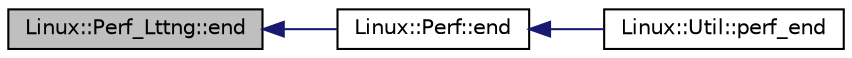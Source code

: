digraph "Linux::Perf_Lttng::end"
{
 // INTERACTIVE_SVG=YES
  edge [fontname="Helvetica",fontsize="10",labelfontname="Helvetica",labelfontsize="10"];
  node [fontname="Helvetica",fontsize="10",shape=record];
  rankdir="LR";
  Node1 [label="Linux::Perf_Lttng::end",height=0.2,width=0.4,color="black", fillcolor="grey75", style="filled", fontcolor="black"];
  Node1 -> Node2 [dir="back",color="midnightblue",fontsize="10",style="solid",fontname="Helvetica"];
  Node2 [label="Linux::Perf::end",height=0.2,width=0.4,color="black", fillcolor="white", style="filled",URL="$classLinux_1_1Perf.html#a626a326fe7506088b08d1a684024e438"];
  Node2 -> Node3 [dir="back",color="midnightblue",fontsize="10",style="solid",fontname="Helvetica"];
  Node3 [label="Linux::Util::perf_end",height=0.2,width=0.4,color="black", fillcolor="white", style="filled",URL="$classLinux_1_1Util.html#adf70e788e0fce6834739489857179cec"];
}

